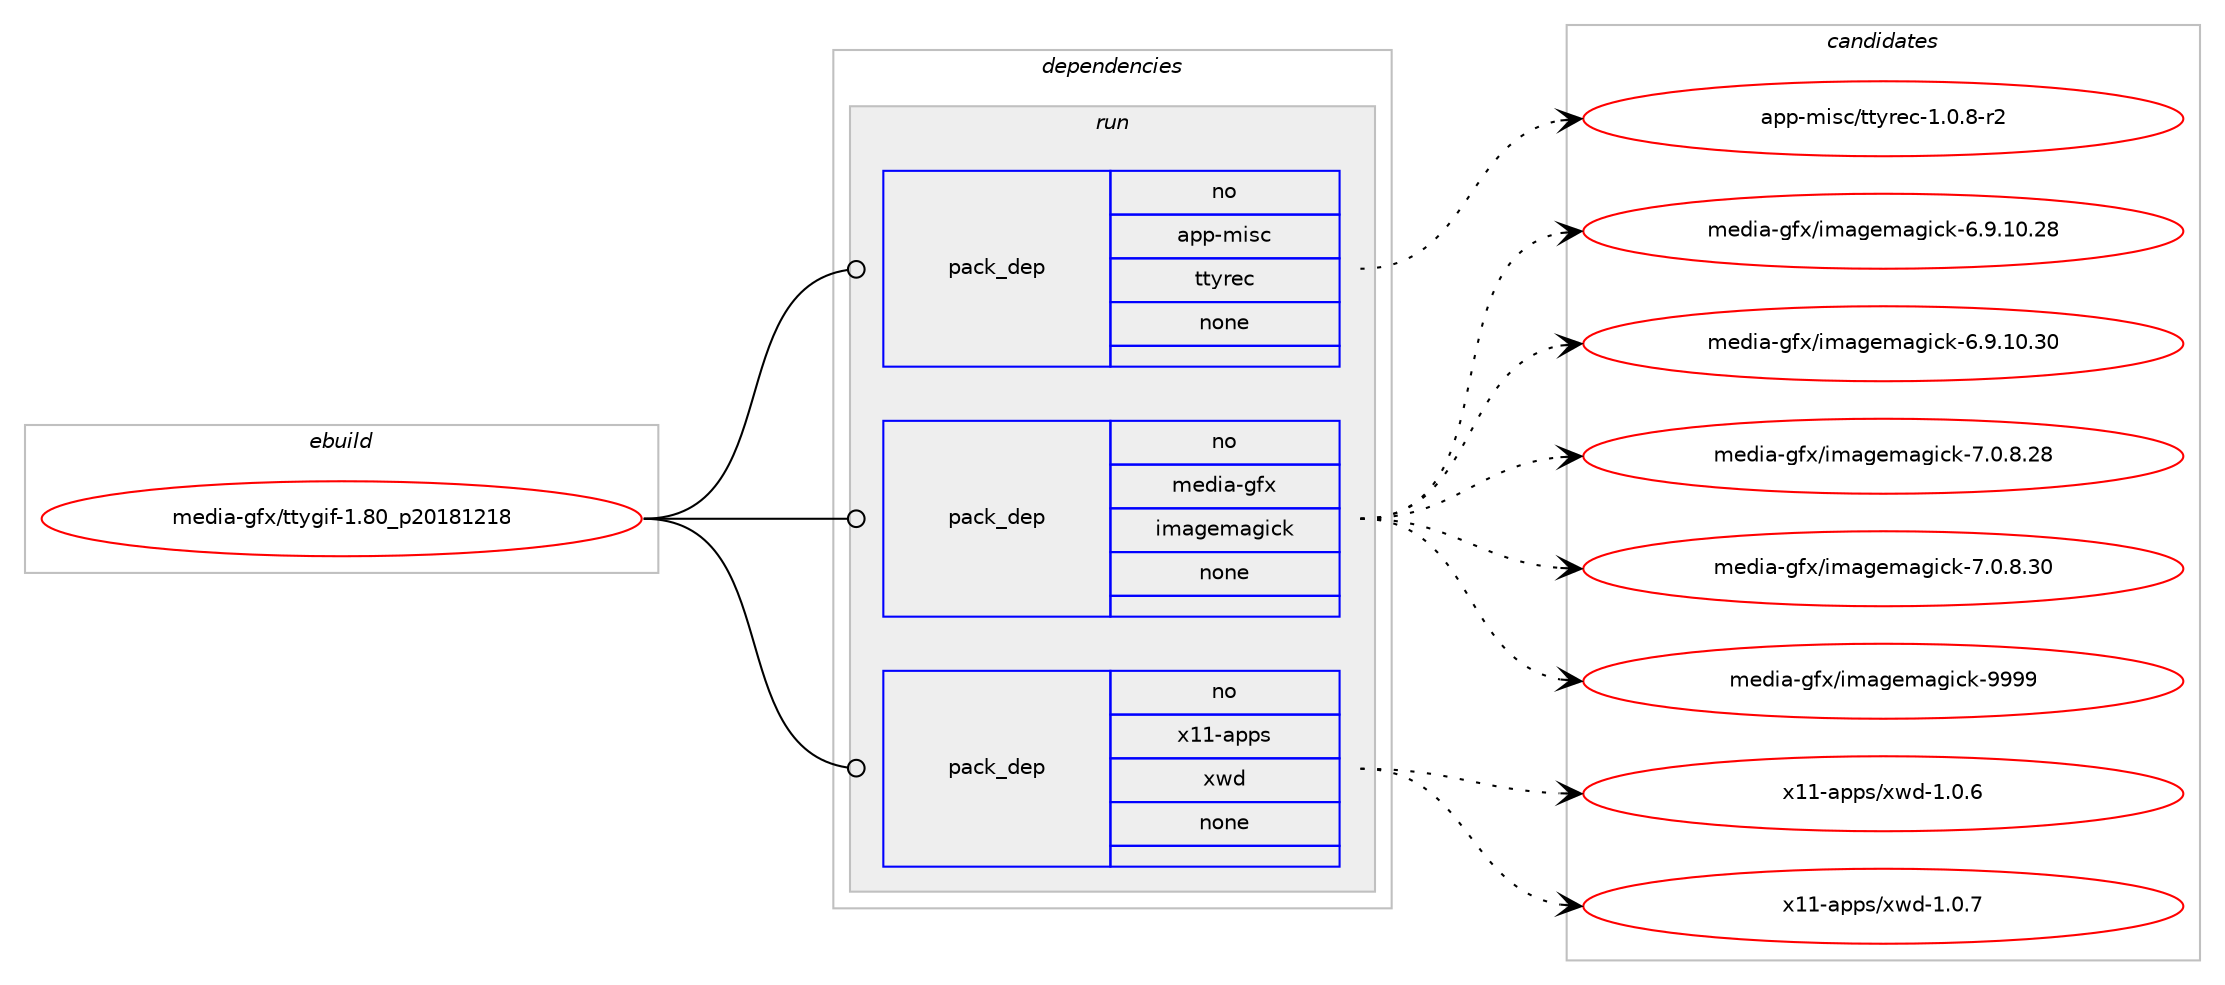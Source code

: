 digraph prolog {

# *************
# Graph options
# *************

newrank=true;
concentrate=true;
compound=true;
graph [rankdir=LR,fontname=Helvetica,fontsize=10,ranksep=1.5];#, ranksep=2.5, nodesep=0.2];
edge  [arrowhead=vee];
node  [fontname=Helvetica,fontsize=10];

# **********
# The ebuild
# **********

subgraph cluster_leftcol {
color=gray;
rank=same;
label=<<i>ebuild</i>>;
id [label="media-gfx/ttygif-1.80_p20181218", color=red, width=4, href="../media-gfx/ttygif-1.80_p20181218.svg"];
}

# ****************
# The dependencies
# ****************

subgraph cluster_midcol {
color=gray;
label=<<i>dependencies</i>>;
subgraph cluster_compile {
fillcolor="#eeeeee";
style=filled;
label=<<i>compile</i>>;
}
subgraph cluster_compileandrun {
fillcolor="#eeeeee";
style=filled;
label=<<i>compile and run</i>>;
}
subgraph cluster_run {
fillcolor="#eeeeee";
style=filled;
label=<<i>run</i>>;
subgraph pack1149169 {
dependency1608147 [label=<<TABLE BORDER="0" CELLBORDER="1" CELLSPACING="0" CELLPADDING="4" WIDTH="220"><TR><TD ROWSPAN="6" CELLPADDING="30">pack_dep</TD></TR><TR><TD WIDTH="110">no</TD></TR><TR><TD>app-misc</TD></TR><TR><TD>ttyrec</TD></TR><TR><TD>none</TD></TR><TR><TD></TD></TR></TABLE>>, shape=none, color=blue];
}
id:e -> dependency1608147:w [weight=20,style="solid",arrowhead="odot"];
subgraph pack1149170 {
dependency1608148 [label=<<TABLE BORDER="0" CELLBORDER="1" CELLSPACING="0" CELLPADDING="4" WIDTH="220"><TR><TD ROWSPAN="6" CELLPADDING="30">pack_dep</TD></TR><TR><TD WIDTH="110">no</TD></TR><TR><TD>media-gfx</TD></TR><TR><TD>imagemagick</TD></TR><TR><TD>none</TD></TR><TR><TD></TD></TR></TABLE>>, shape=none, color=blue];
}
id:e -> dependency1608148:w [weight=20,style="solid",arrowhead="odot"];
subgraph pack1149171 {
dependency1608149 [label=<<TABLE BORDER="0" CELLBORDER="1" CELLSPACING="0" CELLPADDING="4" WIDTH="220"><TR><TD ROWSPAN="6" CELLPADDING="30">pack_dep</TD></TR><TR><TD WIDTH="110">no</TD></TR><TR><TD>x11-apps</TD></TR><TR><TD>xwd</TD></TR><TR><TD>none</TD></TR><TR><TD></TD></TR></TABLE>>, shape=none, color=blue];
}
id:e -> dependency1608149:w [weight=20,style="solid",arrowhead="odot"];
}
}

# **************
# The candidates
# **************

subgraph cluster_choices {
rank=same;
color=gray;
label=<<i>candidates</i>>;

subgraph choice1149169 {
color=black;
nodesep=1;
choice97112112451091051159947116116121114101994549464846564511450 [label="app-misc/ttyrec-1.0.8-r2", color=red, width=4,href="../app-misc/ttyrec-1.0.8-r2.svg"];
dependency1608147:e -> choice97112112451091051159947116116121114101994549464846564511450:w [style=dotted,weight="100"];
}
subgraph choice1149170 {
color=black;
nodesep=1;
choice10910110010597451031021204710510997103101109971031059910745544657464948465056 [label="media-gfx/imagemagick-6.9.10.28", color=red, width=4,href="../media-gfx/imagemagick-6.9.10.28.svg"];
choice10910110010597451031021204710510997103101109971031059910745544657464948465148 [label="media-gfx/imagemagick-6.9.10.30", color=red, width=4,href="../media-gfx/imagemagick-6.9.10.30.svg"];
choice109101100105974510310212047105109971031011099710310599107455546484656465056 [label="media-gfx/imagemagick-7.0.8.28", color=red, width=4,href="../media-gfx/imagemagick-7.0.8.28.svg"];
choice109101100105974510310212047105109971031011099710310599107455546484656465148 [label="media-gfx/imagemagick-7.0.8.30", color=red, width=4,href="../media-gfx/imagemagick-7.0.8.30.svg"];
choice1091011001059745103102120471051099710310110997103105991074557575757 [label="media-gfx/imagemagick-9999", color=red, width=4,href="../media-gfx/imagemagick-9999.svg"];
dependency1608148:e -> choice10910110010597451031021204710510997103101109971031059910745544657464948465056:w [style=dotted,weight="100"];
dependency1608148:e -> choice10910110010597451031021204710510997103101109971031059910745544657464948465148:w [style=dotted,weight="100"];
dependency1608148:e -> choice109101100105974510310212047105109971031011099710310599107455546484656465056:w [style=dotted,weight="100"];
dependency1608148:e -> choice109101100105974510310212047105109971031011099710310599107455546484656465148:w [style=dotted,weight="100"];
dependency1608148:e -> choice1091011001059745103102120471051099710310110997103105991074557575757:w [style=dotted,weight="100"];
}
subgraph choice1149171 {
color=black;
nodesep=1;
choice1204949459711211211547120119100454946484654 [label="x11-apps/xwd-1.0.6", color=red, width=4,href="../x11-apps/xwd-1.0.6.svg"];
choice1204949459711211211547120119100454946484655 [label="x11-apps/xwd-1.0.7", color=red, width=4,href="../x11-apps/xwd-1.0.7.svg"];
dependency1608149:e -> choice1204949459711211211547120119100454946484654:w [style=dotted,weight="100"];
dependency1608149:e -> choice1204949459711211211547120119100454946484655:w [style=dotted,weight="100"];
}
}

}
